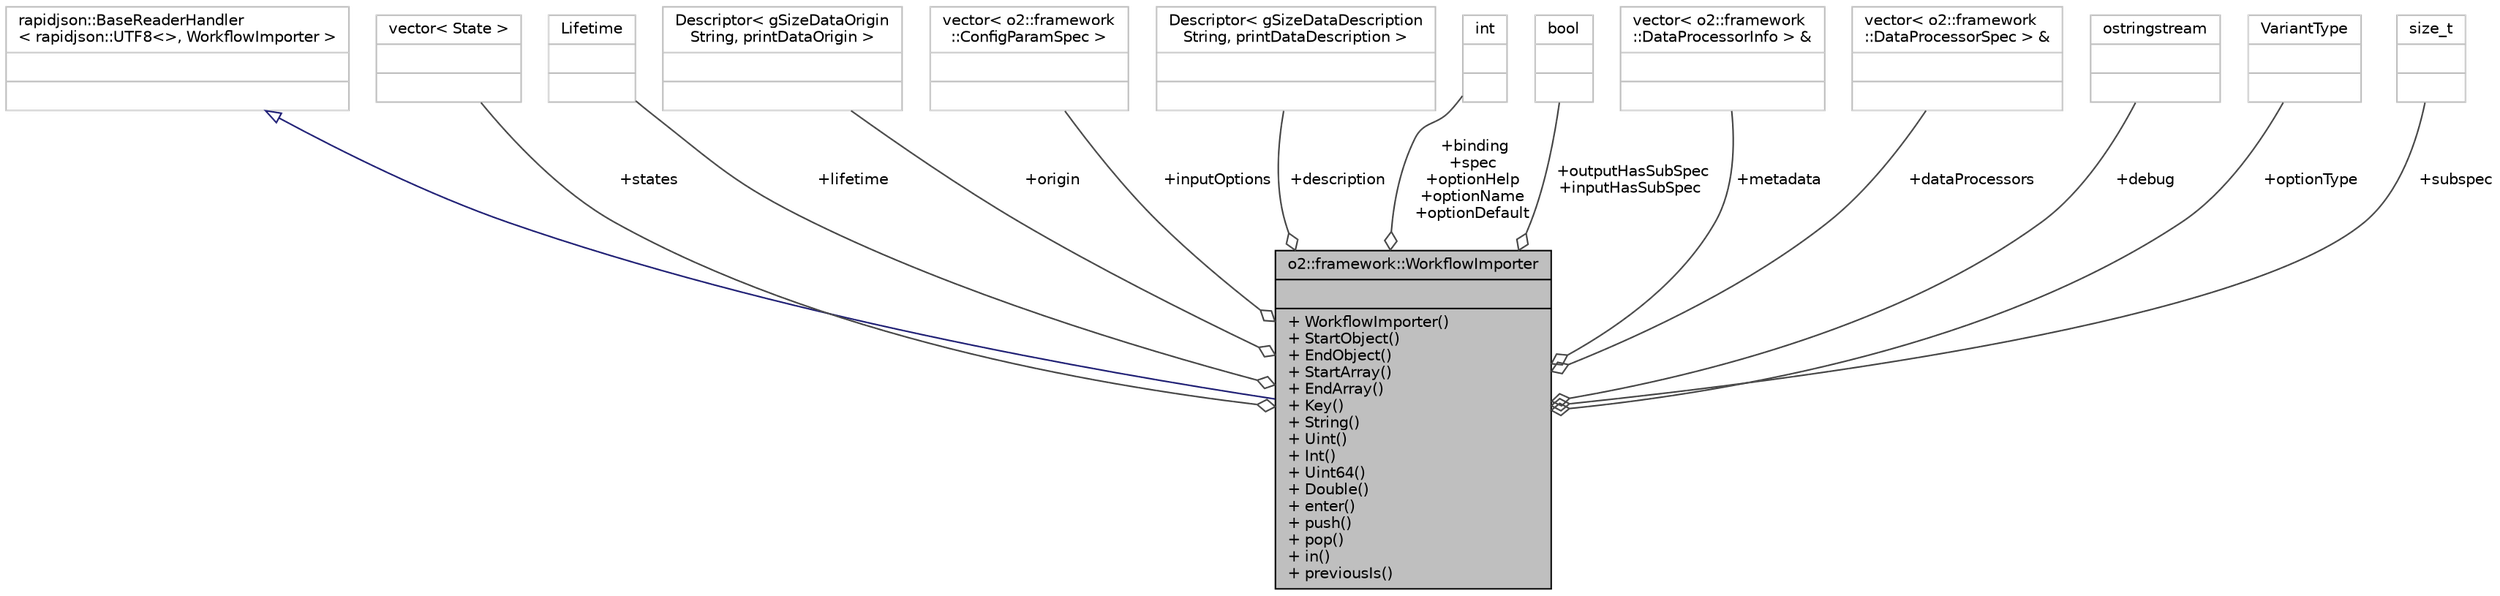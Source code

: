 digraph "o2::framework::WorkflowImporter"
{
 // INTERACTIVE_SVG=YES
  bgcolor="transparent";
  edge [fontname="Helvetica",fontsize="10",labelfontname="Helvetica",labelfontsize="10"];
  node [fontname="Helvetica",fontsize="10",shape=record];
  Node2 [label="{o2::framework::WorkflowImporter\n||+ WorkflowImporter()\l+ StartObject()\l+ EndObject()\l+ StartArray()\l+ EndArray()\l+ Key()\l+ String()\l+ Uint()\l+ Int()\l+ Uint64()\l+ Double()\l+ enter()\l+ push()\l+ pop()\l+ in()\l+ previousIs()\l}",height=0.2,width=0.4,color="black", fillcolor="grey75", style="filled", fontcolor="black"];
  Node3 -> Node2 [dir="back",color="midnightblue",fontsize="10",style="solid",arrowtail="onormal",fontname="Helvetica"];
  Node3 [label="{rapidjson::BaseReaderHandler\l\< rapidjson::UTF8\<\>, WorkflowImporter \>\n||}",height=0.2,width=0.4,color="grey75"];
  Node4 -> Node2 [color="grey25",fontsize="10",style="solid",label=" +states" ,arrowhead="odiamond",fontname="Helvetica"];
  Node4 [label="{vector\< State \>\n||}",height=0.2,width=0.4,color="grey75"];
  Node5 -> Node2 [color="grey25",fontsize="10",style="solid",label=" +lifetime" ,arrowhead="odiamond",fontname="Helvetica"];
  Node5 [label="{Lifetime\n||}",height=0.2,width=0.4,color="grey75"];
  Node6 -> Node2 [color="grey25",fontsize="10",style="solid",label=" +origin" ,arrowhead="odiamond",fontname="Helvetica"];
  Node6 [label="{Descriptor\< gSizeDataOrigin\lString, printDataOrigin \>\n||}",height=0.2,width=0.4,color="grey75"];
  Node7 -> Node2 [color="grey25",fontsize="10",style="solid",label=" +inputOptions" ,arrowhead="odiamond",fontname="Helvetica"];
  Node7 [label="{vector\< o2::framework\l::ConfigParamSpec \>\n||}",height=0.2,width=0.4,color="grey75"];
  Node8 -> Node2 [color="grey25",fontsize="10",style="solid",label=" +description" ,arrowhead="odiamond",fontname="Helvetica"];
  Node8 [label="{Descriptor\< gSizeDataDescription\lString, printDataDescription \>\n||}",height=0.2,width=0.4,color="grey75"];
  Node9 -> Node2 [color="grey25",fontsize="10",style="solid",label=" +binding\n+spec\n+optionHelp\n+optionName\n+optionDefault" ,arrowhead="odiamond",fontname="Helvetica"];
  Node9 [label="{int\n||}",height=0.2,width=0.4,color="grey75"];
  Node10 -> Node2 [color="grey25",fontsize="10",style="solid",label=" +outputHasSubSpec\n+inputHasSubSpec" ,arrowhead="odiamond",fontname="Helvetica"];
  Node10 [label="{bool\n||}",height=0.2,width=0.4,color="grey75"];
  Node11 -> Node2 [color="grey25",fontsize="10",style="solid",label=" +metadata" ,arrowhead="odiamond",fontname="Helvetica"];
  Node11 [label="{vector\< o2::framework\l::DataProcessorInfo \> &\n||}",height=0.2,width=0.4,color="grey75"];
  Node12 -> Node2 [color="grey25",fontsize="10",style="solid",label=" +dataProcessors" ,arrowhead="odiamond",fontname="Helvetica"];
  Node12 [label="{vector\< o2::framework\l::DataProcessorSpec \> &\n||}",height=0.2,width=0.4,color="grey75"];
  Node13 -> Node2 [color="grey25",fontsize="10",style="solid",label=" +debug" ,arrowhead="odiamond",fontname="Helvetica"];
  Node13 [label="{ostringstream\n||}",height=0.2,width=0.4,color="grey75"];
  Node14 -> Node2 [color="grey25",fontsize="10",style="solid",label=" +optionType" ,arrowhead="odiamond",fontname="Helvetica"];
  Node14 [label="{VariantType\n||}",height=0.2,width=0.4,color="grey75"];
  Node15 -> Node2 [color="grey25",fontsize="10",style="solid",label=" +subspec" ,arrowhead="odiamond",fontname="Helvetica"];
  Node15 [label="{size_t\n||}",height=0.2,width=0.4,color="grey75"];
}

